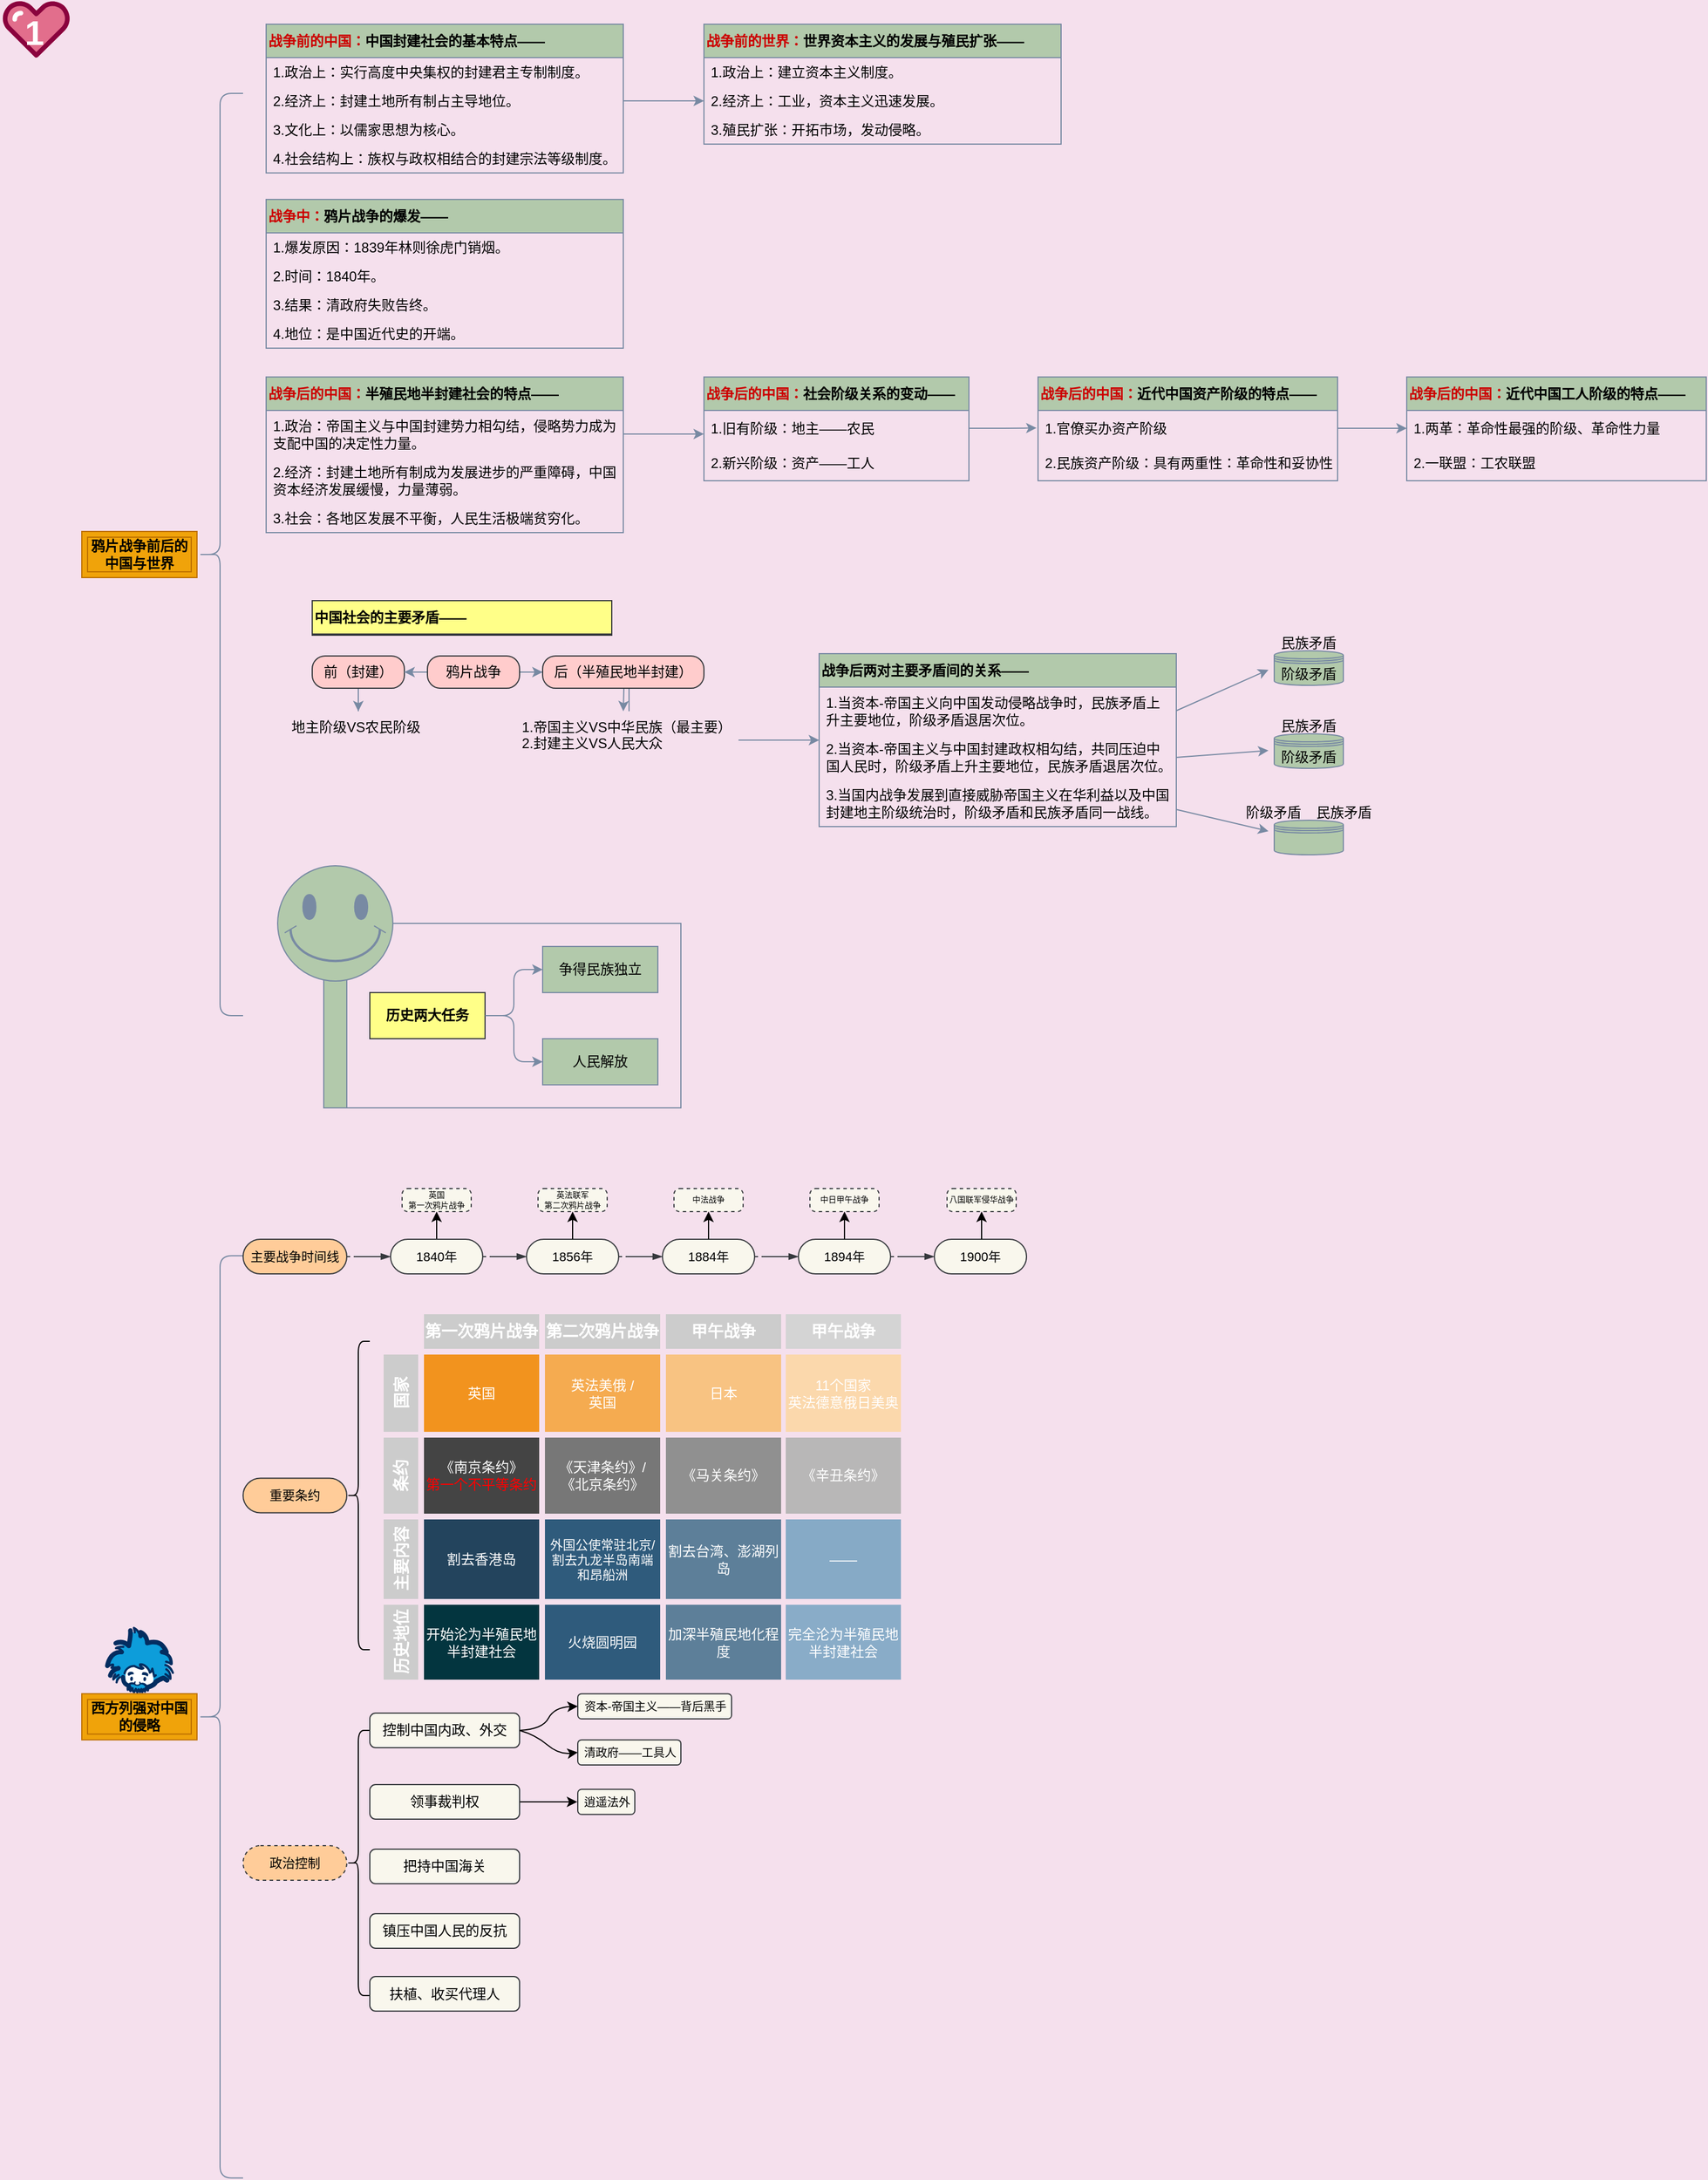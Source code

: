 <mxfile version="26.0.4">
  <diagram name="Page-1" id="a7904f86-f2b4-8e86-fa97-74104820619b">
    <mxGraphModel dx="598" dy="344" grid="1" gridSize="10" guides="1" tooltips="1" connect="1" arrows="1" fold="1" page="1" pageScale="1" pageWidth="1654" pageHeight="2336" background="#F5E0ED" math="0" shadow="0">
      <root>
        <mxCell id="0" />
        <mxCell id="1" parent="0" />
        <mxCell id="9vHARivzKHTbLeYjrihz-2" value="&lt;font style=&quot;color: rgb(204, 0, 0);&quot;&gt;战争前的中国：&lt;/font&gt;中国封建社会的基本特点——" style="swimlane;fontStyle=1;align=left;verticalAlign=middle;childLayout=stackLayout;horizontal=1;startSize=29;horizontalStack=0;resizeParent=1;resizeParentMax=0;resizeLast=0;collapsible=0;marginBottom=0;html=1;whiteSpace=wrap;labelBackgroundColor=none;fillColor=#B2C9AB;strokeColor=#788AA3;fontColor=#000000;" parent="1" vertex="1">
          <mxGeometry x="250" y="40" width="310" height="129" as="geometry" />
        </mxCell>
        <mxCell id="9vHARivzKHTbLeYjrihz-3" value="1.政治上：实行高度中央集权的封建君主专制制度。" style="text;html=1;strokeColor=none;fillColor=none;align=left;verticalAlign=middle;spacingLeft=4;spacingRight=4;overflow=hidden;rotatable=0;points=[[0,0.5],[1,0.5]];portConstraint=eastwest;whiteSpace=wrap;labelBackgroundColor=none;fontColor=#000000;" parent="9vHARivzKHTbLeYjrihz-2" vertex="1">
          <mxGeometry y="29" width="310" height="25" as="geometry" />
        </mxCell>
        <mxCell id="9vHARivzKHTbLeYjrihz-4" value="2.经济上：封建土地所有制占主导地位。" style="text;html=1;strokeColor=none;fillColor=none;align=left;verticalAlign=middle;spacingLeft=4;spacingRight=4;overflow=hidden;rotatable=0;points=[[0,0.5],[1,0.5]];portConstraint=eastwest;whiteSpace=wrap;labelBackgroundColor=none;fontColor=#000000;" parent="9vHARivzKHTbLeYjrihz-2" vertex="1">
          <mxGeometry y="54" width="310" height="25" as="geometry" />
        </mxCell>
        <mxCell id="k37HZc9oZ8nupZ0TVwfT-5" value="3.文化上：以儒家思想为核心。" style="text;html=1;strokeColor=none;fillColor=none;align=left;verticalAlign=middle;spacingLeft=4;spacingRight=4;overflow=hidden;rotatable=0;points=[[0,0.5],[1,0.5]];portConstraint=eastwest;whiteSpace=wrap;labelBackgroundColor=none;fontColor=#000000;" parent="9vHARivzKHTbLeYjrihz-2" vertex="1">
          <mxGeometry y="79" width="310" height="25" as="geometry" />
        </mxCell>
        <mxCell id="k37HZc9oZ8nupZ0TVwfT-6" value="4.社会结构上：族权与政权相结合的封建宗法等级制度。" style="text;html=1;strokeColor=none;fillColor=none;align=left;verticalAlign=middle;spacingLeft=4;spacingRight=4;overflow=hidden;rotatable=0;points=[[0,0.5],[1,0.5]];portConstraint=eastwest;whiteSpace=wrap;labelBackgroundColor=none;fontColor=#000000;" parent="9vHARivzKHTbLeYjrihz-2" vertex="1">
          <mxGeometry y="104" width="310" height="25" as="geometry" />
        </mxCell>
        <mxCell id="9vHARivzKHTbLeYjrihz-6" value="" style="shape=curlyBracket;whiteSpace=wrap;html=1;rounded=1;labelPosition=left;verticalLabelPosition=middle;align=right;verticalAlign=middle;size=0.5;labelBackgroundColor=none;fillColor=#B2C9AB;strokeColor=#788AA3;fontColor=#000000;" parent="1" vertex="1">
          <mxGeometry x="190" y="100" width="40" height="800" as="geometry" />
        </mxCell>
        <mxCell id="k37HZc9oZ8nupZ0TVwfT-4" value="鸦片战争前后的中国与世界" style="shape=ext;margin=3;double=1;whiteSpace=wrap;html=1;align=center;strokeColor=#BD7000;fontColor=#000000;fillColor=#f0a30a;fontStyle=1;labelBackgroundColor=none;" parent="1" vertex="1">
          <mxGeometry x="90" y="480" width="100" height="40" as="geometry" />
        </mxCell>
        <mxCell id="k37HZc9oZ8nupZ0TVwfT-8" value="&lt;font style=&quot;color: rgb(204, 0, 0);&quot;&gt;战争前的世界：&lt;/font&gt;&lt;font style=&quot;&quot;&gt;&lt;font&gt;世界资本主义的发展与殖民扩张&lt;/font&gt;——&lt;/font&gt;" style="swimlane;fontStyle=1;align=left;verticalAlign=middle;childLayout=stackLayout;horizontal=1;startSize=29;horizontalStack=0;resizeParent=1;resizeParentMax=0;resizeLast=0;collapsible=0;marginBottom=0;html=1;whiteSpace=wrap;labelBackgroundColor=none;fillColor=#B2C9AB;strokeColor=#788AA3;fontColor=#000000;" parent="1" vertex="1">
          <mxGeometry x="630" y="40" width="310" height="104" as="geometry" />
        </mxCell>
        <mxCell id="k37HZc9oZ8nupZ0TVwfT-9" value="1.政治上：建立资本主义制度。" style="text;html=1;strokeColor=none;fillColor=none;align=left;verticalAlign=middle;spacingLeft=4;spacingRight=4;overflow=hidden;rotatable=0;points=[[0,0.5],[1,0.5]];portConstraint=eastwest;whiteSpace=wrap;labelBackgroundColor=none;fontColor=#000000;" parent="k37HZc9oZ8nupZ0TVwfT-8" vertex="1">
          <mxGeometry y="29" width="310" height="25" as="geometry" />
        </mxCell>
        <mxCell id="k37HZc9oZ8nupZ0TVwfT-10" value="2.经济上：工业，资本主义迅速发展。" style="text;html=1;strokeColor=none;fillColor=none;align=left;verticalAlign=middle;spacingLeft=4;spacingRight=4;overflow=hidden;rotatable=0;points=[[0,0.5],[1,0.5]];portConstraint=eastwest;whiteSpace=wrap;labelBackgroundColor=none;fontColor=#000000;" parent="k37HZc9oZ8nupZ0TVwfT-8" vertex="1">
          <mxGeometry y="54" width="310" height="25" as="geometry" />
        </mxCell>
        <mxCell id="k37HZc9oZ8nupZ0TVwfT-11" value="3.殖民扩张：开拓市场，发动侵略。" style="text;html=1;strokeColor=none;fillColor=none;align=left;verticalAlign=middle;spacingLeft=4;spacingRight=4;overflow=hidden;rotatable=0;points=[[0,0.5],[1,0.5]];portConstraint=eastwest;whiteSpace=wrap;labelBackgroundColor=none;fontColor=#000000;" parent="k37HZc9oZ8nupZ0TVwfT-8" vertex="1">
          <mxGeometry y="79" width="310" height="25" as="geometry" />
        </mxCell>
        <mxCell id="k37HZc9oZ8nupZ0TVwfT-13" value="&lt;font style=&quot;color: rgb(204, 0, 0);&quot;&gt;战争中：&lt;/font&gt;鸦片战争的爆发——" style="swimlane;fontStyle=1;align=left;verticalAlign=middle;childLayout=stackLayout;horizontal=1;startSize=29;horizontalStack=0;resizeParent=1;resizeParentMax=0;resizeLast=0;collapsible=0;marginBottom=0;html=1;whiteSpace=wrap;labelBackgroundColor=none;fillColor=#B2C9AB;strokeColor=#788AA3;fontColor=#000000;" parent="1" vertex="1">
          <mxGeometry x="250" y="192" width="310" height="129" as="geometry" />
        </mxCell>
        <mxCell id="k37HZc9oZ8nupZ0TVwfT-14" value="1.爆发原因：1839年林则徐虎门销烟。" style="text;html=1;strokeColor=none;fillColor=none;align=left;verticalAlign=middle;spacingLeft=4;spacingRight=4;overflow=hidden;rotatable=0;points=[[0,0.5],[1,0.5]];portConstraint=eastwest;whiteSpace=wrap;labelBackgroundColor=none;fontColor=#000000;" parent="k37HZc9oZ8nupZ0TVwfT-13" vertex="1">
          <mxGeometry y="29" width="310" height="25" as="geometry" />
        </mxCell>
        <mxCell id="k37HZc9oZ8nupZ0TVwfT-15" value="2.时间：1840年。" style="text;html=1;strokeColor=none;fillColor=none;align=left;verticalAlign=middle;spacingLeft=4;spacingRight=4;overflow=hidden;rotatable=0;points=[[0,0.5],[1,0.5]];portConstraint=eastwest;whiteSpace=wrap;labelBackgroundColor=none;fontColor=#000000;" parent="k37HZc9oZ8nupZ0TVwfT-13" vertex="1">
          <mxGeometry y="54" width="310" height="25" as="geometry" />
        </mxCell>
        <mxCell id="k37HZc9oZ8nupZ0TVwfT-16" value="3.结果：清政府失败告终。" style="text;html=1;strokeColor=none;fillColor=none;align=left;verticalAlign=middle;spacingLeft=4;spacingRight=4;overflow=hidden;rotatable=0;points=[[0,0.5],[1,0.5]];portConstraint=eastwest;whiteSpace=wrap;labelBackgroundColor=none;fontColor=#000000;" parent="k37HZc9oZ8nupZ0TVwfT-13" vertex="1">
          <mxGeometry y="79" width="310" height="25" as="geometry" />
        </mxCell>
        <mxCell id="k37HZc9oZ8nupZ0TVwfT-17" value="4.地位：是中国近代史的开端。" style="text;html=1;strokeColor=none;fillColor=none;align=left;verticalAlign=middle;spacingLeft=4;spacingRight=4;overflow=hidden;rotatable=0;points=[[0,0.5],[1,0.5]];portConstraint=eastwest;whiteSpace=wrap;labelBackgroundColor=none;fontColor=#000000;" parent="k37HZc9oZ8nupZ0TVwfT-13" vertex="1">
          <mxGeometry y="104" width="310" height="25" as="geometry" />
        </mxCell>
        <mxCell id="k37HZc9oZ8nupZ0TVwfT-18" style="edgeStyle=orthogonalEdgeStyle;rounded=0;orthogonalLoop=1;jettySize=auto;html=1;exitX=1;exitY=0.5;exitDx=0;exitDy=0;entryX=0;entryY=0.5;entryDx=0;entryDy=0;strokeColor=#788AA3;fontColor=#46495D;fillColor=#B2C9AB;" parent="1" source="9vHARivzKHTbLeYjrihz-4" target="k37HZc9oZ8nupZ0TVwfT-10" edge="1">
          <mxGeometry relative="1" as="geometry" />
        </mxCell>
        <mxCell id="k37HZc9oZ8nupZ0TVwfT-19" value="&lt;font style=&quot;color: rgb(204, 0, 0);&quot;&gt;战争后的中国：&lt;/font&gt;半殖民地半封建社会的特点——" style="swimlane;fontStyle=1;align=left;verticalAlign=middle;childLayout=stackLayout;horizontal=1;startSize=29;horizontalStack=0;resizeParent=1;resizeParentMax=0;resizeLast=0;collapsible=0;marginBottom=0;html=1;whiteSpace=wrap;labelBackgroundColor=none;fillColor=#B2C9AB;strokeColor=#788AA3;fontColor=#000000;" parent="1" vertex="1">
          <mxGeometry x="250" y="346" width="310" height="135" as="geometry" />
        </mxCell>
        <mxCell id="k37HZc9oZ8nupZ0TVwfT-20" value="1.政治：帝国主义与中国封建势力相勾结，侵略势力成为支配中国的决定性力量。" style="text;html=1;strokeColor=none;fillColor=none;align=left;verticalAlign=middle;spacingLeft=4;spacingRight=4;overflow=hidden;rotatable=0;points=[[0,0.5],[1,0.5]];portConstraint=eastwest;whiteSpace=wrap;labelBackgroundColor=none;fontColor=#000000;" parent="k37HZc9oZ8nupZ0TVwfT-19" vertex="1">
          <mxGeometry y="29" width="310" height="41" as="geometry" />
        </mxCell>
        <mxCell id="k37HZc9oZ8nupZ0TVwfT-21" value="2.经济：封建土地所有制成为发展进步的严重障碍，中国资本经济发展缓慢，力量薄弱。" style="text;html=1;strokeColor=none;fillColor=none;align=left;verticalAlign=middle;spacingLeft=4;spacingRight=4;overflow=hidden;rotatable=0;points=[[0,0.5],[1,0.5]];portConstraint=eastwest;whiteSpace=wrap;labelBackgroundColor=none;fontColor=#000000;" parent="k37HZc9oZ8nupZ0TVwfT-19" vertex="1">
          <mxGeometry y="70" width="310" height="40" as="geometry" />
        </mxCell>
        <mxCell id="k37HZc9oZ8nupZ0TVwfT-22" value="3.社会：各地区发展不平衡，人民生活极端贫穷化。" style="text;html=1;strokeColor=none;fillColor=none;align=left;verticalAlign=middle;spacingLeft=4;spacingRight=4;overflow=hidden;rotatable=0;points=[[0,0.5],[1,0.5]];portConstraint=eastwest;whiteSpace=wrap;labelBackgroundColor=none;fontColor=#000000;" parent="k37HZc9oZ8nupZ0TVwfT-19" vertex="1">
          <mxGeometry y="110" width="310" height="25" as="geometry" />
        </mxCell>
        <mxCell id="k37HZc9oZ8nupZ0TVwfT-24" value="&lt;font style=&quot;color: rgb(204, 0, 0);&quot;&gt;战争后的中国：&lt;/font&gt;社会阶级关系的变动——" style="swimlane;fontStyle=1;align=left;verticalAlign=middle;childLayout=stackLayout;horizontal=1;startSize=29;horizontalStack=0;resizeParent=1;resizeParentMax=0;resizeLast=0;collapsible=0;marginBottom=0;html=1;whiteSpace=wrap;labelBackgroundColor=none;fillColor=#B2C9AB;strokeColor=#788AA3;fontColor=#000000;" parent="1" vertex="1">
          <mxGeometry x="630" y="346" width="230" height="90" as="geometry" />
        </mxCell>
        <mxCell id="k37HZc9oZ8nupZ0TVwfT-25" value="1.旧有阶级：地主——农民" style="text;html=1;strokeColor=none;fillColor=none;align=left;verticalAlign=middle;spacingLeft=4;spacingRight=4;overflow=hidden;rotatable=0;points=[[0,0.5],[1,0.5]];portConstraint=eastwest;whiteSpace=wrap;labelBackgroundColor=none;fontColor=#000000;" parent="k37HZc9oZ8nupZ0TVwfT-24" vertex="1">
          <mxGeometry y="29" width="230" height="31" as="geometry" />
        </mxCell>
        <mxCell id="k37HZc9oZ8nupZ0TVwfT-26" value="2.新兴阶级：资产——工人" style="text;html=1;strokeColor=none;fillColor=none;align=left;verticalAlign=middle;spacingLeft=4;spacingRight=4;overflow=hidden;rotatable=0;points=[[0,0.5],[1,0.5]];portConstraint=eastwest;whiteSpace=wrap;labelBackgroundColor=none;fontColor=#000000;" parent="k37HZc9oZ8nupZ0TVwfT-24" vertex="1">
          <mxGeometry y="60" width="230" height="30" as="geometry" />
        </mxCell>
        <mxCell id="k37HZc9oZ8nupZ0TVwfT-29" style="edgeStyle=orthogonalEdgeStyle;rounded=0;orthogonalLoop=1;jettySize=auto;html=1;entryX=0;entryY=0.661;entryDx=0;entryDy=0;entryPerimeter=0;strokeColor=#788AA3;fontColor=#46495D;fillColor=#B2C9AB;" parent="1" source="k37HZc9oZ8nupZ0TVwfT-20" target="k37HZc9oZ8nupZ0TVwfT-25" edge="1">
          <mxGeometry relative="1" as="geometry" />
        </mxCell>
        <mxCell id="k37HZc9oZ8nupZ0TVwfT-30" value="&lt;font style=&quot;color: rgb(204, 0, 0);&quot;&gt;战争后的中国：&lt;/font&gt;近代中国资产阶级的特点——" style="swimlane;fontStyle=1;align=left;verticalAlign=middle;childLayout=stackLayout;horizontal=1;startSize=29;horizontalStack=0;resizeParent=1;resizeParentMax=0;resizeLast=0;collapsible=0;marginBottom=0;html=1;whiteSpace=wrap;labelBackgroundColor=none;fillColor=#B2C9AB;strokeColor=#788AA3;fontColor=#000000;" parent="1" vertex="1">
          <mxGeometry x="920" y="346" width="260" height="90" as="geometry" />
        </mxCell>
        <mxCell id="k37HZc9oZ8nupZ0TVwfT-31" value="1.官僚买办资产阶级" style="text;html=1;strokeColor=none;fillColor=none;align=left;verticalAlign=middle;spacingLeft=4;spacingRight=4;overflow=hidden;rotatable=0;points=[[0,0.5],[1,0.5]];portConstraint=eastwest;whiteSpace=wrap;labelBackgroundColor=none;fontColor=#000000;" parent="k37HZc9oZ8nupZ0TVwfT-30" vertex="1">
          <mxGeometry y="29" width="260" height="31" as="geometry" />
        </mxCell>
        <mxCell id="k37HZc9oZ8nupZ0TVwfT-32" value="2.民族资产阶级：具有两重性：革命性和妥协性" style="text;html=1;strokeColor=none;fillColor=none;align=left;verticalAlign=middle;spacingLeft=4;spacingRight=4;overflow=hidden;rotatable=0;points=[[0,0.5],[1,0.5]];portConstraint=eastwest;whiteSpace=wrap;labelBackgroundColor=none;fontColor=#000000;" parent="k37HZc9oZ8nupZ0TVwfT-30" vertex="1">
          <mxGeometry y="60" width="260" height="30" as="geometry" />
        </mxCell>
        <mxCell id="k37HZc9oZ8nupZ0TVwfT-33" value="&lt;font style=&quot;color: rgb(204, 0, 0);&quot;&gt;战争后的中国：&lt;/font&gt;近代中国工人阶级的特点——" style="swimlane;fontStyle=1;align=left;verticalAlign=middle;childLayout=stackLayout;horizontal=1;startSize=29;horizontalStack=0;resizeParent=1;resizeParentMax=0;resizeLast=0;collapsible=0;marginBottom=0;html=1;whiteSpace=wrap;labelBackgroundColor=none;fillColor=#B2C9AB;strokeColor=#788AA3;fontColor=#000000;" parent="1" vertex="1">
          <mxGeometry x="1240" y="346" width="260" height="90" as="geometry" />
        </mxCell>
        <mxCell id="k37HZc9oZ8nupZ0TVwfT-34" value="1.两革：革命性最强的阶级、革命性力量" style="text;html=1;strokeColor=none;fillColor=none;align=left;verticalAlign=middle;spacingLeft=4;spacingRight=4;overflow=hidden;rotatable=0;points=[[0,0.5],[1,0.5]];portConstraint=eastwest;whiteSpace=wrap;labelBackgroundColor=none;fontColor=#000000;" parent="k37HZc9oZ8nupZ0TVwfT-33" vertex="1">
          <mxGeometry y="29" width="260" height="31" as="geometry" />
        </mxCell>
        <mxCell id="k37HZc9oZ8nupZ0TVwfT-35" value="2.一联盟：工农联盟" style="text;html=1;strokeColor=none;fillColor=none;align=left;verticalAlign=middle;spacingLeft=4;spacingRight=4;overflow=hidden;rotatable=0;points=[[0,0.5],[1,0.5]];portConstraint=eastwest;whiteSpace=wrap;labelBackgroundColor=none;fontColor=#000000;" parent="k37HZc9oZ8nupZ0TVwfT-33" vertex="1">
          <mxGeometry y="60" width="260" height="30" as="geometry" />
        </mxCell>
        <mxCell id="k37HZc9oZ8nupZ0TVwfT-36" style="edgeStyle=orthogonalEdgeStyle;rounded=0;orthogonalLoop=1;jettySize=auto;html=1;entryX=0;entryY=0.5;entryDx=0;entryDy=0;strokeColor=#788AA3;fontColor=#46495D;fillColor=#B2C9AB;" parent="1" source="k37HZc9oZ8nupZ0TVwfT-31" target="k37HZc9oZ8nupZ0TVwfT-34" edge="1">
          <mxGeometry relative="1" as="geometry" />
        </mxCell>
        <mxCell id="k37HZc9oZ8nupZ0TVwfT-38" style="edgeStyle=orthogonalEdgeStyle;rounded=0;orthogonalLoop=1;jettySize=auto;html=1;entryX=-0.005;entryY=0.491;entryDx=0;entryDy=0;entryPerimeter=0;strokeColor=#788AA3;fontColor=#46495D;fillColor=#B2C9AB;" parent="1" source="k37HZc9oZ8nupZ0TVwfT-25" target="k37HZc9oZ8nupZ0TVwfT-31" edge="1">
          <mxGeometry relative="1" as="geometry" />
        </mxCell>
        <mxCell id="k37HZc9oZ8nupZ0TVwfT-56" value="中国社会的主要矛盾——" style="swimlane;fontStyle=1;align=left;verticalAlign=middle;childLayout=stackLayout;horizontal=1;startSize=29;horizontalStack=0;resizeParent=1;resizeParentMax=0;resizeLast=0;collapsible=0;marginBottom=0;html=1;whiteSpace=wrap;labelBackgroundColor=none;fillColor=#ffff88;strokeColor=#36393d;" parent="1" vertex="1">
          <mxGeometry x="290" y="540" width="260" height="30" as="geometry" />
        </mxCell>
        <mxCell id="k37HZc9oZ8nupZ0TVwfT-64" style="edgeStyle=orthogonalEdgeStyle;rounded=0;orthogonalLoop=1;jettySize=auto;html=1;strokeColor=#788AA3;fontColor=#46495D;fillColor=#B2C9AB;" parent="1" source="k37HZc9oZ8nupZ0TVwfT-65" edge="1">
          <mxGeometry relative="1" as="geometry">
            <mxPoint x="330" y="636" as="targetPoint" />
          </mxGeometry>
        </mxCell>
        <mxCell id="k37HZc9oZ8nupZ0TVwfT-59" value="前（封建）" style="rounded=1;whiteSpace=wrap;html=1;arcSize=40;fillColor=#ffcccc;strokeColor=#36393d;" parent="1" vertex="1">
          <mxGeometry x="290" y="588" width="80" height="28" as="geometry" />
        </mxCell>
        <mxCell id="k37HZc9oZ8nupZ0TVwfT-71" style="edgeStyle=orthogonalEdgeStyle;rounded=0;orthogonalLoop=1;jettySize=auto;html=1;entryX=1;entryY=0.5;entryDx=0;entryDy=0;strokeColor=#788AA3;fontColor=#46495D;fillColor=#B2C9AB;" parent="1" source="k37HZc9oZ8nupZ0TVwfT-62" target="k37HZc9oZ8nupZ0TVwfT-59" edge="1">
          <mxGeometry relative="1" as="geometry" />
        </mxCell>
        <mxCell id="k37HZc9oZ8nupZ0TVwfT-72" style="edgeStyle=orthogonalEdgeStyle;rounded=0;orthogonalLoop=1;jettySize=auto;html=1;entryX=0;entryY=0.5;entryDx=0;entryDy=0;strokeColor=#788AA3;fontColor=#46495D;fillColor=#B2C9AB;" parent="1" source="k37HZc9oZ8nupZ0TVwfT-62" target="k37HZc9oZ8nupZ0TVwfT-63" edge="1">
          <mxGeometry relative="1" as="geometry" />
        </mxCell>
        <mxCell id="k37HZc9oZ8nupZ0TVwfT-62" value="鸦片战争" style="rounded=1;whiteSpace=wrap;html=1;arcSize=40;fillColor=#ffcccc;strokeColor=#36393d;" parent="1" vertex="1">
          <mxGeometry x="390" y="588" width="80" height="28" as="geometry" />
        </mxCell>
        <mxCell id="k37HZc9oZ8nupZ0TVwfT-68" style="edgeStyle=orthogonalEdgeStyle;rounded=0;orthogonalLoop=1;jettySize=auto;html=1;strokeColor=#788AA3;fontColor=#46495D;fillColor=#B2C9AB;" parent="1" source="k37HZc9oZ8nupZ0TVwfT-67" edge="1">
          <mxGeometry relative="1" as="geometry">
            <mxPoint x="560" y="636" as="targetPoint" />
          </mxGeometry>
        </mxCell>
        <mxCell id="k37HZc9oZ8nupZ0TVwfT-63" value="后（半殖民地半封建）" style="rounded=1;whiteSpace=wrap;html=1;arcSize=40;fillColor=#ffcccc;strokeColor=#36393d;" parent="1" vertex="1">
          <mxGeometry x="490" y="588" width="140" height="28" as="geometry" />
        </mxCell>
        <mxCell id="k37HZc9oZ8nupZ0TVwfT-65" value="地主阶级VS&lt;span style=&quot;background-color: transparent;&quot;&gt;农民阶级&lt;/span&gt;" style="text;strokeColor=none;align=left;fillColor=none;html=1;verticalAlign=top;whiteSpace=wrap;rounded=0;fontColor=#000000;" parent="1" vertex="1">
          <mxGeometry x="270" y="636" width="120" height="50" as="geometry" />
        </mxCell>
        <mxCell id="k37HZc9oZ8nupZ0TVwfT-77" style="edgeStyle=orthogonalEdgeStyle;rounded=0;orthogonalLoop=1;jettySize=auto;html=1;strokeColor=#788AA3;fontColor=#000000;fillColor=#B2C9AB;" parent="1" source="k37HZc9oZ8nupZ0TVwfT-67" edge="1">
          <mxGeometry relative="1" as="geometry">
            <mxPoint x="730" y="661" as="targetPoint" />
          </mxGeometry>
        </mxCell>
        <mxCell id="k37HZc9oZ8nupZ0TVwfT-67" value="1.帝国主义VS中华民族（最主要）&lt;div&gt;2.封建主义VS人民大众&lt;/div&gt;" style="text;strokeColor=none;align=left;fillColor=none;html=1;verticalAlign=top;whiteSpace=wrap;rounded=0;fontColor=#000000;" parent="1" vertex="1">
          <mxGeometry x="470" y="636" width="190" height="50" as="geometry" />
        </mxCell>
        <mxCell id="k37HZc9oZ8nupZ0TVwfT-73" value="战争后两对主要矛盾间的关系——" style="swimlane;fontStyle=1;align=left;verticalAlign=middle;childLayout=stackLayout;horizontal=1;startSize=29;horizontalStack=0;resizeParent=1;resizeParentMax=0;resizeLast=0;collapsible=0;marginBottom=0;html=1;whiteSpace=wrap;labelBackgroundColor=none;fillColor=#B2C9AB;strokeColor=#788AA3;fontColor=#000000;" parent="1" vertex="1">
          <mxGeometry x="730" y="586" width="310" height="150" as="geometry" />
        </mxCell>
        <mxCell id="k37HZc9oZ8nupZ0TVwfT-74" value="1.当资本-帝国主义向中国发动侵略战争时，民族矛盾上升主要地位，阶级矛盾退居次位。" style="text;html=1;strokeColor=none;fillColor=none;align=left;verticalAlign=middle;spacingLeft=4;spacingRight=4;overflow=hidden;rotatable=0;points=[[0,0.5],[1,0.5]];portConstraint=eastwest;whiteSpace=wrap;labelBackgroundColor=none;fontColor=#000000;" parent="k37HZc9oZ8nupZ0TVwfT-73" vertex="1">
          <mxGeometry y="29" width="310" height="41" as="geometry" />
        </mxCell>
        <mxCell id="k37HZc9oZ8nupZ0TVwfT-75" value="2.当资本-帝国主义与中国封建政权相勾结，共同压迫中国人民时，阶级矛盾上升主要地位，民族矛盾退居次位。" style="text;html=1;strokeColor=none;fillColor=none;align=left;verticalAlign=middle;spacingLeft=4;spacingRight=4;overflow=hidden;rotatable=0;points=[[0,0.5],[1,0.5]];portConstraint=eastwest;whiteSpace=wrap;labelBackgroundColor=none;fontColor=#000000;" parent="k37HZc9oZ8nupZ0TVwfT-73" vertex="1">
          <mxGeometry y="70" width="310" height="40" as="geometry" />
        </mxCell>
        <mxCell id="k37HZc9oZ8nupZ0TVwfT-76" value="3.当国内战争发展到直接威胁帝国主义在华利益以及中国封建地主阶级统治时，阶级矛盾和民族矛盾同一战线。" style="text;html=1;strokeColor=none;fillColor=none;align=left;verticalAlign=middle;spacingLeft=4;spacingRight=4;overflow=hidden;rotatable=0;points=[[0,0.5],[1,0.5]];portConstraint=eastwest;whiteSpace=wrap;labelBackgroundColor=none;fontColor=#000000;" parent="k37HZc9oZ8nupZ0TVwfT-73" vertex="1">
          <mxGeometry y="110" width="310" height="40" as="geometry" />
        </mxCell>
        <mxCell id="k37HZc9oZ8nupZ0TVwfT-83" value="阶级矛盾" style="shape=datastore;whiteSpace=wrap;html=1;strokeColor=#788AA3;fontColor=#000000;fillColor=#B2C9AB;" parent="1" vertex="1">
          <mxGeometry x="1125" y="583.5" width="60" height="30" as="geometry" />
        </mxCell>
        <mxCell id="k37HZc9oZ8nupZ0TVwfT-88" value="民族矛盾" style="text;strokeColor=none;align=center;fillColor=none;html=1;verticalAlign=middle;whiteSpace=wrap;rounded=0;fontColor=#000000;" parent="1" vertex="1">
          <mxGeometry x="1125" y="561.5" width="60" height="30" as="geometry" />
        </mxCell>
        <mxCell id="k37HZc9oZ8nupZ0TVwfT-89" value="阶级矛盾" style="shape=datastore;whiteSpace=wrap;html=1;strokeColor=#788AA3;fontColor=#000000;fillColor=#B2C9AB;" parent="1" vertex="1">
          <mxGeometry x="1125" y="655.5" width="60" height="30" as="geometry" />
        </mxCell>
        <mxCell id="k37HZc9oZ8nupZ0TVwfT-90" value="民族矛盾" style="text;strokeColor=none;align=center;fillColor=none;html=1;verticalAlign=middle;whiteSpace=wrap;rounded=0;fontColor=#000000;" parent="1" vertex="1">
          <mxGeometry x="1125" y="633.5" width="60" height="30" as="geometry" />
        </mxCell>
        <mxCell id="k37HZc9oZ8nupZ0TVwfT-91" value="" style="shape=datastore;whiteSpace=wrap;html=1;strokeColor=#788AA3;fontColor=#000000;fillColor=#B2C9AB;" parent="1" vertex="1">
          <mxGeometry x="1125" y="730.5" width="60" height="30" as="geometry" />
        </mxCell>
        <mxCell id="k37HZc9oZ8nupZ0TVwfT-92" value="阶级矛盾&amp;nbsp; &amp;nbsp; 民族矛盾" style="text;strokeColor=none;align=center;fillColor=none;html=1;verticalAlign=middle;whiteSpace=wrap;rounded=0;fontColor=#000000;" parent="1" vertex="1">
          <mxGeometry x="1090" y="708.5" width="130" height="30" as="geometry" />
        </mxCell>
        <mxCell id="k37HZc9oZ8nupZ0TVwfT-94" value="" style="endArrow=classic;html=1;rounded=0;strokeColor=#788AA3;fontColor=#000000;fillColor=#B2C9AB;exitX=1;exitY=0.5;exitDx=0;exitDy=0;" parent="1" source="k37HZc9oZ8nupZ0TVwfT-74" edge="1">
          <mxGeometry width="50" height="50" relative="1" as="geometry">
            <mxPoint x="1042" y="630" as="sourcePoint" />
            <mxPoint x="1120" y="600" as="targetPoint" />
          </mxGeometry>
        </mxCell>
        <mxCell id="k37HZc9oZ8nupZ0TVwfT-95" value="" style="endArrow=classic;html=1;rounded=0;strokeColor=#788AA3;fontColor=#000000;fillColor=#B2C9AB;exitX=1;exitY=0.5;exitDx=0;exitDy=0;" parent="1" source="k37HZc9oZ8nupZ0TVwfT-75" edge="1">
          <mxGeometry width="50" height="50" relative="1" as="geometry">
            <mxPoint x="1040" y="676" as="sourcePoint" />
            <mxPoint x="1120" y="670" as="targetPoint" />
          </mxGeometry>
        </mxCell>
        <mxCell id="k37HZc9oZ8nupZ0TVwfT-96" value="" style="endArrow=classic;html=1;rounded=0;strokeColor=#788AA3;fontColor=#000000;fillColor=#B2C9AB;exitX=1.001;exitY=0.632;exitDx=0;exitDy=0;exitPerimeter=0;" parent="1" source="k37HZc9oZ8nupZ0TVwfT-76" edge="1">
          <mxGeometry width="50" height="50" relative="1" as="geometry">
            <mxPoint x="1040" y="713" as="sourcePoint" />
            <mxPoint x="1120" y="740" as="targetPoint" />
          </mxGeometry>
        </mxCell>
        <mxCell id="k37HZc9oZ8nupZ0TVwfT-101" value="" style="swimlane;startSize=20;horizontal=0;childLayout=treeLayout;horizontalTree=1;sortEdges=1;resizable=0;containerType=tree;fontSize=12;strokeColor=#788AA3;fontColor=#000000;fillColor=#B2C9AB;" parent="1" vertex="1">
          <mxGeometry x="300" y="820" width="310" height="160" as="geometry" />
        </mxCell>
        <mxCell id="k37HZc9oZ8nupZ0TVwfT-102" value="历史两大任务" style="whiteSpace=wrap;html=1;strokeColor=#36393d;fillColor=#ffff88;fontStyle=1" parent="k37HZc9oZ8nupZ0TVwfT-101" vertex="1">
          <mxGeometry x="40" y="60" width="100" height="40" as="geometry" />
        </mxCell>
        <mxCell id="k37HZc9oZ8nupZ0TVwfT-103" value="争得民族独立" style="whiteSpace=wrap;html=1;strokeColor=#788AA3;fontColor=#000000;fillColor=#B2C9AB;" parent="k37HZc9oZ8nupZ0TVwfT-101" vertex="1">
          <mxGeometry x="190" y="20" width="100" height="40" as="geometry" />
        </mxCell>
        <mxCell id="k37HZc9oZ8nupZ0TVwfT-104" value="" style="edgeStyle=elbowEdgeStyle;elbow=horizontal;html=1;rounded=1;curved=0;sourcePerimeterSpacing=0;targetPerimeterSpacing=0;startSize=6;endSize=6;strokeColor=#788AA3;fontColor=#000000;fillColor=#B2C9AB;" parent="k37HZc9oZ8nupZ0TVwfT-101" source="k37HZc9oZ8nupZ0TVwfT-102" target="k37HZc9oZ8nupZ0TVwfT-103" edge="1">
          <mxGeometry relative="1" as="geometry" />
        </mxCell>
        <mxCell id="k37HZc9oZ8nupZ0TVwfT-105" value="人民解放" style="whiteSpace=wrap;html=1;strokeColor=#788AA3;fontColor=#000000;fillColor=#B2C9AB;" parent="k37HZc9oZ8nupZ0TVwfT-101" vertex="1">
          <mxGeometry x="190" y="100" width="100" height="40" as="geometry" />
        </mxCell>
        <mxCell id="k37HZc9oZ8nupZ0TVwfT-106" value="" style="edgeStyle=elbowEdgeStyle;elbow=horizontal;html=1;rounded=1;curved=0;sourcePerimeterSpacing=0;targetPerimeterSpacing=0;startSize=6;endSize=6;strokeColor=#788AA3;fontColor=#000000;fillColor=#B2C9AB;" parent="k37HZc9oZ8nupZ0TVwfT-101" source="k37HZc9oZ8nupZ0TVwfT-102" target="k37HZc9oZ8nupZ0TVwfT-105" edge="1">
          <mxGeometry relative="1" as="geometry" />
        </mxCell>
        <mxCell id="k37HZc9oZ8nupZ0TVwfT-44" value="" style="verticalLabelPosition=top;verticalAlign=bottom;html=1;shape=mxgraph.basic.smiley;strokeColor=#788AA3;fontColor=#000000;fillColor=#B2C9AB;labelPosition=center;align=center;" parent="1" vertex="1">
          <mxGeometry x="260" y="770" width="100" height="100" as="geometry" />
        </mxCell>
        <mxCell id="k37HZc9oZ8nupZ0TVwfT-118" value="" style="group" parent="1" vertex="1" connectable="0">
          <mxGeometry x="20" y="20.0" width="61" height="49.2" as="geometry" />
        </mxCell>
        <mxCell id="k37HZc9oZ8nupZ0TVwfT-120" value="" style="group" parent="k37HZc9oZ8nupZ0TVwfT-118" vertex="1" connectable="0">
          <mxGeometry x="-1" width="62" height="49.2" as="geometry" />
        </mxCell>
        <mxCell id="k37HZc9oZ8nupZ0TVwfT-116" value="" style="verticalLabelPosition=bottom;aspect=fixed;html=1;shape=mxgraph.salesforce.service;strokeColor=#788AA3;fontColor=#46495D;fillColor=#B2C9AB;" parent="k37HZc9oZ8nupZ0TVwfT-120" vertex="1">
          <mxGeometry x="2" width="60" height="49.2" as="geometry" />
        </mxCell>
        <mxCell id="k37HZc9oZ8nupZ0TVwfT-117" value="&lt;font style=&quot;color: rgb(255, 255, 255);&quot;&gt;1&lt;/font&gt;" style="text;strokeColor=none;align=center;fillColor=none;html=1;verticalAlign=middle;whiteSpace=wrap;rounded=0;fontColor=#000000;fontStyle=1;fontSize=30;" parent="k37HZc9oZ8nupZ0TVwfT-120" vertex="1">
          <mxGeometry y="11.6" width="60" height="30" as="geometry" />
        </mxCell>
        <mxCell id="k37HZc9oZ8nupZ0TVwfT-121" value="" style="verticalLabelPosition=bottom;aspect=fixed;html=1;shape=mxgraph.salesforce.automation;strokeColor=#788AA3;fontColor=#46495D;fillColor=#B2C9AB;direction=east;" parent="1" vertex="1">
          <mxGeometry x="110" y="1430" width="60" height="58.2" as="geometry" />
        </mxCell>
        <mxCell id="k37HZc9oZ8nupZ0TVwfT-123" value="" style="shape=curlyBracket;whiteSpace=wrap;html=1;rounded=1;labelPosition=left;verticalLabelPosition=middle;align=right;verticalAlign=middle;size=0.5;labelBackgroundColor=none;fillColor=#B2C9AB;strokeColor=#788AA3;fontColor=#000000;" parent="1" vertex="1">
          <mxGeometry x="190" y="1108.2" width="40" height="800" as="geometry" />
        </mxCell>
        <mxCell id="k37HZc9oZ8nupZ0TVwfT-124" value="西方列强对中国的侵略" style="shape=ext;margin=3;double=1;whiteSpace=wrap;html=1;align=center;strokeColor=#BD7000;fontColor=#000000;fillColor=#f0a30a;fontStyle=1;labelBackgroundColor=none;" parent="1" vertex="1">
          <mxGeometry x="90" y="1488.2" width="100" height="40" as="geometry" />
        </mxCell>
        <mxCell id="YuCSPOrPMn6birOeqR5J-24" style="edgeStyle=orthogonalEdgeStyle;rounded=0;orthogonalLoop=1;jettySize=auto;html=1;" edge="1" parent="1" source="YuCSPOrPMn6birOeqR5J-14">
          <mxGeometry relative="1" as="geometry">
            <mxPoint x="398" y="1070" as="targetPoint" />
          </mxGeometry>
        </mxCell>
        <mxCell id="YuCSPOrPMn6birOeqR5J-14" value="1840年" style="html=1;rounded=1;absoluteArcSize=1;arcSize=80;whiteSpace=wrap;fontSize=11;fillColor=#f9f7ed;strokeColor=#36393d;" vertex="1" parent="1">
          <mxGeometry x="358" y="1094" width="80" height="30" as="geometry" />
        </mxCell>
        <mxCell id="YuCSPOrPMn6birOeqR5J-15" value="" style="edgeStyle=entityRelationEdgeStyle;html=1;endArrow=blockThin;endFill=1;startArrow=none;rounded=0;startFill=0;dashed=1;fillColor=#f9f7ed;strokeColor=#36393d;" edge="1" source="YuCSPOrPMn6birOeqR5J-14" parent="1">
          <mxGeometry width="180" relative="1" as="geometry">
            <mxPoint x="476" y="1109" as="targetPoint" />
          </mxGeometry>
        </mxCell>
        <mxCell id="YuCSPOrPMn6birOeqR5J-16" value="1856年" style="html=1;rounded=1;absoluteArcSize=1;arcSize=80;whiteSpace=wrap;fontSize=11;fillColor=#f9f7ed;strokeColor=#36393d;" vertex="1" parent="1">
          <mxGeometry x="476" y="1094" width="80" height="30" as="geometry" />
        </mxCell>
        <mxCell id="YuCSPOrPMn6birOeqR5J-17" value="" style="edgeStyle=entityRelationEdgeStyle;html=1;endArrow=blockThin;endFill=1;startArrow=none;rounded=0;startFill=0;dashed=1;fillColor=#f9f7ed;strokeColor=#36393d;" edge="1" parent="1">
          <mxGeometry width="180" relative="1" as="geometry">
            <mxPoint x="594" y="1109" as="targetPoint" />
            <mxPoint x="556" y="1109" as="sourcePoint" />
          </mxGeometry>
        </mxCell>
        <mxCell id="YuCSPOrPMn6birOeqR5J-18" value="1884年" style="html=1;rounded=1;absoluteArcSize=1;arcSize=80;whiteSpace=wrap;fontSize=11;fillColor=#f9f7ed;strokeColor=#36393d;" vertex="1" parent="1">
          <mxGeometry x="594" y="1094" width="80" height="30" as="geometry" />
        </mxCell>
        <mxCell id="YuCSPOrPMn6birOeqR5J-19" value="" style="edgeStyle=entityRelationEdgeStyle;html=1;endArrow=blockThin;endFill=1;startArrow=none;rounded=0;startFill=0;dashed=1;fillColor=#f9f7ed;strokeColor=#36393d;" edge="1" parent="1">
          <mxGeometry width="180" relative="1" as="geometry">
            <mxPoint x="712" y="1109" as="targetPoint" />
            <mxPoint x="674" y="1109" as="sourcePoint" />
          </mxGeometry>
        </mxCell>
        <mxCell id="YuCSPOrPMn6birOeqR5J-20" value="1894年" style="html=1;rounded=1;absoluteArcSize=1;arcSize=80;whiteSpace=wrap;fontSize=11;fillColor=#f9f7ed;strokeColor=#36393d;" vertex="1" parent="1">
          <mxGeometry x="712" y="1094" width="80" height="30" as="geometry" />
        </mxCell>
        <mxCell id="YuCSPOrPMn6birOeqR5J-21" value="" style="edgeStyle=entityRelationEdgeStyle;html=1;endArrow=blockThin;endFill=1;startArrow=none;rounded=0;startFill=0;dashed=1;fillColor=#f9f7ed;strokeColor=#36393d;" edge="1" parent="1">
          <mxGeometry width="180" relative="1" as="geometry">
            <mxPoint x="830" y="1109" as="targetPoint" />
            <mxPoint x="792" y="1109" as="sourcePoint" />
          </mxGeometry>
        </mxCell>
        <mxCell id="YuCSPOrPMn6birOeqR5J-22" value="1900年" style="html=1;rounded=1;absoluteArcSize=1;arcSize=80;whiteSpace=wrap;fontSize=11;fillColor=#f9f7ed;strokeColor=#36393d;" vertex="1" parent="1">
          <mxGeometry x="830" y="1094" width="80" height="30" as="geometry" />
        </mxCell>
        <mxCell id="YuCSPOrPMn6birOeqR5J-29" value="英国&lt;br&gt;第一次鸦片战争" style="html=1;align=center;verticalAlign=middle;rounded=1;absoluteArcSize=1;arcSize=10;dashed=1;whiteSpace=wrap;fontFamily=Helvetica;fontStyle=0;fontSize=7;labelBackgroundColor=none;fillColor=#f9f7ed;strokeColor=#36393d;" vertex="1" parent="1">
          <mxGeometry x="368" y="1050" width="60" height="20" as="geometry" />
        </mxCell>
        <mxCell id="YuCSPOrPMn6birOeqR5J-34" style="edgeStyle=orthogonalEdgeStyle;rounded=0;orthogonalLoop=1;jettySize=auto;html=1;" edge="1" parent="1">
          <mxGeometry relative="1" as="geometry">
            <mxPoint x="516" y="1070" as="targetPoint" />
            <mxPoint x="516" y="1094" as="sourcePoint" />
          </mxGeometry>
        </mxCell>
        <mxCell id="YuCSPOrPMn6birOeqR5J-35" value="英法联军&lt;br&gt;第二次鸦片战争" style="html=1;align=center;verticalAlign=middle;rounded=1;absoluteArcSize=1;arcSize=10;dashed=1;whiteSpace=wrap;fontFamily=Helvetica;fontStyle=0;fontSize=7;labelBackgroundColor=none;fillColor=#f9f7ed;strokeColor=#36393d;" vertex="1" parent="1">
          <mxGeometry x="486" y="1050" width="60" height="20" as="geometry" />
        </mxCell>
        <mxCell id="YuCSPOrPMn6birOeqR5J-36" style="edgeStyle=orthogonalEdgeStyle;rounded=0;orthogonalLoop=1;jettySize=auto;html=1;" edge="1" parent="1">
          <mxGeometry relative="1" as="geometry">
            <mxPoint x="634" y="1070" as="targetPoint" />
            <mxPoint x="634" y="1094" as="sourcePoint" />
          </mxGeometry>
        </mxCell>
        <mxCell id="YuCSPOrPMn6birOeqR5J-37" value="中法战争" style="html=1;align=center;verticalAlign=middle;rounded=1;absoluteArcSize=1;arcSize=10;dashed=1;whiteSpace=wrap;fontFamily=Helvetica;fontStyle=0;fontSize=7;labelBackgroundColor=none;fillColor=#f9f7ed;strokeColor=#36393d;" vertex="1" parent="1">
          <mxGeometry x="604" y="1050" width="60" height="20" as="geometry" />
        </mxCell>
        <mxCell id="YuCSPOrPMn6birOeqR5J-38" style="edgeStyle=orthogonalEdgeStyle;rounded=0;orthogonalLoop=1;jettySize=auto;html=1;" edge="1" parent="1">
          <mxGeometry relative="1" as="geometry">
            <mxPoint x="752" y="1070" as="targetPoint" />
            <mxPoint x="752" y="1094" as="sourcePoint" />
          </mxGeometry>
        </mxCell>
        <mxCell id="YuCSPOrPMn6birOeqR5J-39" value="中日甲午战争" style="html=1;align=center;verticalAlign=middle;rounded=1;absoluteArcSize=1;arcSize=10;dashed=1;whiteSpace=wrap;fontFamily=Helvetica;fontStyle=0;fontSize=7;labelBackgroundColor=none;fillColor=#f9f7ed;strokeColor=#36393d;" vertex="1" parent="1">
          <mxGeometry x="722" y="1050" width="60" height="20" as="geometry" />
        </mxCell>
        <mxCell id="YuCSPOrPMn6birOeqR5J-40" style="edgeStyle=orthogonalEdgeStyle;rounded=0;orthogonalLoop=1;jettySize=auto;html=1;" edge="1" parent="1">
          <mxGeometry relative="1" as="geometry">
            <mxPoint x="871" y="1070" as="targetPoint" />
            <mxPoint x="871" y="1094" as="sourcePoint" />
          </mxGeometry>
        </mxCell>
        <mxCell id="YuCSPOrPMn6birOeqR5J-41" value="八国联军侵华战争" style="html=1;align=center;verticalAlign=middle;rounded=1;absoluteArcSize=1;arcSize=10;dashed=1;whiteSpace=wrap;fontFamily=Helvetica;fontStyle=0;fontSize=7;labelBackgroundColor=none;fillColor=#f9f7ed;strokeColor=#36393d;" vertex="1" parent="1">
          <mxGeometry x="841" y="1050" width="60" height="20" as="geometry" />
        </mxCell>
        <mxCell id="YuCSPOrPMn6birOeqR5J-42" value="主要战争时间线" style="html=1;rounded=1;absoluteArcSize=1;arcSize=80;whiteSpace=wrap;fontSize=11;fillColor=#ffcc99;strokeColor=#36393d;" vertex="1" parent="1">
          <mxGeometry x="230" y="1094" width="90" height="30" as="geometry" />
        </mxCell>
        <mxCell id="YuCSPOrPMn6birOeqR5J-43" value="" style="edgeStyle=entityRelationEdgeStyle;html=1;endArrow=blockThin;endFill=1;startArrow=none;rounded=0;startFill=0;dashed=1;fillColor=#f9f7ed;strokeColor=#36393d;" edge="1" parent="1">
          <mxGeometry width="180" relative="1" as="geometry">
            <mxPoint x="358" y="1109" as="targetPoint" />
            <mxPoint x="320" y="1109" as="sourcePoint" />
          </mxGeometry>
        </mxCell>
        <mxCell id="YuCSPOrPMn6birOeqR5J-46" value="重要条约" style="html=1;rounded=1;absoluteArcSize=1;arcSize=80;whiteSpace=wrap;fontSize=11;fillColor=#ffcc99;strokeColor=#36393d;" vertex="1" parent="1">
          <mxGeometry x="230" y="1301.25" width="90" height="30" as="geometry" />
        </mxCell>
        <mxCell id="YuCSPOrPMn6birOeqR5J-48" value="" style="shape=curlyBracket;whiteSpace=wrap;html=1;rounded=1;labelPosition=left;verticalLabelPosition=middle;align=right;verticalAlign=middle;" vertex="1" parent="1">
          <mxGeometry x="320" y="1182.5" width="20" height="267.5" as="geometry" />
        </mxCell>
        <mxCell id="YuCSPOrPMn6birOeqR5J-75" value="" style="group;" vertex="1" connectable="0" parent="1">
          <mxGeometry x="352" y="1159" width="449" height="317" as="geometry" />
        </mxCell>
        <mxCell id="YuCSPOrPMn6birOeqR5J-51" value="英国" style="html=1;fillColor=#F2931E;strokeColor=none;shadow=0;fontSize=12;fontColor=#FFFFFF;align=center;fontStyle=0;whiteSpace=wrap;rounded=0;" vertex="1" parent="YuCSPOrPMn6birOeqR5J-75">
          <mxGeometry x="35" y="35" width="100" height="67" as="geometry" />
        </mxCell>
        <mxCell id="YuCSPOrPMn6birOeqR5J-52" value="英法美俄 /&lt;br&gt;英国" style="html=1;fillColor=#F5AB50;strokeColor=none;shadow=0;fontSize=12;fontColor=#FFFFFF;align=center;fontStyle=0;whiteSpace=wrap;rounded=0;" vertex="1" parent="YuCSPOrPMn6birOeqR5J-75">
          <mxGeometry x="140" y="35" width="100" height="67" as="geometry" />
        </mxCell>
        <mxCell id="YuCSPOrPMn6birOeqR5J-53" value="日本" style="html=1;fillColor=#F8C382;strokeColor=none;shadow=0;fontSize=12;fontColor=#FFFFFF;align=center;fontStyle=0;whiteSpace=wrap;rounded=0;" vertex="1" parent="YuCSPOrPMn6birOeqR5J-75">
          <mxGeometry x="245" y="35" width="100" height="67" as="geometry" />
        </mxCell>
        <mxCell id="YuCSPOrPMn6birOeqR5J-54" value="《南京条约》&lt;br&gt;&lt;font style=&quot;color: rgb(255, 0, 0);&quot;&gt;第一个不平等条约&lt;/font&gt;" style="html=1;fillColor=#444444;strokeColor=none;shadow=0;fontSize=12;fontColor=#FFFFFF;align=center;fontStyle=0;whiteSpace=wrap;rounded=0;" vertex="1" parent="YuCSPOrPMn6birOeqR5J-75">
          <mxGeometry x="35" y="107" width="100" height="66" as="geometry" />
        </mxCell>
        <mxCell id="YuCSPOrPMn6birOeqR5J-55" value="《天津条约》/《北京条约》" style="html=1;fillColor=#777777;strokeColor=none;shadow=0;fontSize=12;fontColor=#FFFFFF;align=center;fontStyle=0;whiteSpace=wrap;rounded=0;" vertex="1" parent="YuCSPOrPMn6birOeqR5J-75">
          <mxGeometry x="140" y="107" width="100" height="66" as="geometry" />
        </mxCell>
        <mxCell id="YuCSPOrPMn6birOeqR5J-56" value="《马关条约》" style="html=1;fillColor=#909090;strokeColor=none;shadow=0;fontSize=12;fontColor=#FFFFFF;align=center;fontStyle=0;whiteSpace=wrap;rounded=0;" vertex="1" parent="YuCSPOrPMn6birOeqR5J-75">
          <mxGeometry x="245" y="107" width="100" height="66" as="geometry" />
        </mxCell>
        <mxCell id="YuCSPOrPMn6birOeqR5J-57" value="割去香港岛" style="html=1;fillColor=#23445D;strokeColor=none;shadow=0;fontSize=12;fontColor=#FFFFFF;align=center;fontStyle=0;whiteSpace=wrap;rounded=0;" vertex="1" parent="YuCSPOrPMn6birOeqR5J-75">
          <mxGeometry x="35" y="178" width="100" height="69" as="geometry" />
        </mxCell>
        <mxCell id="YuCSPOrPMn6birOeqR5J-58" value="外国公使常驻北京/割去九龙半岛南端和昂船洲" style="html=1;fillColor=#2F5B7C;strokeColor=none;shadow=0;fontSize=11;fontColor=#FFFFFF;align=center;fontStyle=0;whiteSpace=wrap;rounded=0;" vertex="1" parent="YuCSPOrPMn6birOeqR5J-75">
          <mxGeometry x="140" y="178" width="100" height="69" as="geometry" />
        </mxCell>
        <mxCell id="YuCSPOrPMn6birOeqR5J-59" value="割去台湾、澎湖列岛" style="html=1;fillColor=#5D7F99;strokeColor=none;shadow=0;fontSize=12;fontColor=#FFFFFF;align=center;fontStyle=0;whiteSpace=wrap;rounded=0;" vertex="1" parent="YuCSPOrPMn6birOeqR5J-75">
          <mxGeometry x="245" y="178" width="100" height="69" as="geometry" />
        </mxCell>
        <mxCell id="YuCSPOrPMn6birOeqR5J-60" value="国家" style="html=1;fillColor=#CCCCCC;strokeColor=none;shadow=0;fontSize=14;fontColor=#FFFFFF;align=center;fontStyle=1;whiteSpace=wrap;horizontal=0;rounded=0;" vertex="1" parent="YuCSPOrPMn6birOeqR5J-75">
          <mxGeometry y="35" width="30" height="67" as="geometry" />
        </mxCell>
        <mxCell id="YuCSPOrPMn6birOeqR5J-61" value="条约" style="html=1;fillColor=#CCCCCC;strokeColor=none;shadow=0;fontSize=14;fontColor=#FFFFFF;align=center;fontStyle=1;whiteSpace=wrap;horizontal=0;rounded=0;" vertex="1" parent="YuCSPOrPMn6birOeqR5J-75">
          <mxGeometry y="107" width="30" height="66" as="geometry" />
        </mxCell>
        <mxCell id="YuCSPOrPMn6birOeqR5J-62" value="主要内容" style="html=1;fillColor=#CCCCCC;strokeColor=none;shadow=0;fontSize=14;fontColor=#FFFFFF;align=center;fontStyle=1;whiteSpace=wrap;horizontal=0;rounded=0;" vertex="1" parent="YuCSPOrPMn6birOeqR5J-75">
          <mxGeometry y="178" width="30" height="69" as="geometry" />
        </mxCell>
        <mxCell id="YuCSPOrPMn6birOeqR5J-63" value="第一次鸦片战争" style="html=1;fillColor=#CCCCCC;strokeColor=none;shadow=0;fontSize=14;fontColor=#FFFFFF;align=center;fontStyle=1;whiteSpace=wrap;rounded=0;" vertex="1" parent="YuCSPOrPMn6birOeqR5J-75">
          <mxGeometry x="35" width="100" height="30" as="geometry" />
        </mxCell>
        <mxCell id="YuCSPOrPMn6birOeqR5J-64" value="第二次鸦片战争" style="html=1;fillColor=#CCCCCC;strokeColor=none;shadow=0;fontSize=14;fontColor=#FFFFFF;align=center;fontStyle=1;whiteSpace=wrap;rounded=0;" vertex="1" parent="YuCSPOrPMn6birOeqR5J-75">
          <mxGeometry x="140" width="100" height="30" as="geometry" />
        </mxCell>
        <mxCell id="YuCSPOrPMn6birOeqR5J-65" value="甲午战争" style="html=1;fillColor=#CCCCCC;strokeColor=none;shadow=0;fontSize=14;fontColor=#FFFFFF;align=center;fontStyle=1;whiteSpace=wrap;rounded=0;" vertex="1" parent="YuCSPOrPMn6birOeqR5J-75">
          <mxGeometry x="245" width="100" height="30" as="geometry" />
        </mxCell>
        <mxCell id="YuCSPOrPMn6birOeqR5J-66" value="开始沦为半殖民地半封建社会" style="html=1;fillColor=light-dark(#03353f, #62baba);strokeColor=none;shadow=0;fontSize=12;fontColor=#FFFFFF;align=center;fontStyle=0;whiteSpace=wrap;rounded=0;" vertex="1" parent="YuCSPOrPMn6birOeqR5J-75">
          <mxGeometry x="35" y="252" width="100" height="65" as="geometry" />
        </mxCell>
        <mxCell id="YuCSPOrPMn6birOeqR5J-67" value="火烧圆明园" style="html=1;fillColor=#2F5B7C;strokeColor=none;shadow=0;fontSize=12;fontColor=#FFFFFF;align=center;fontStyle=0;whiteSpace=wrap;rounded=0;" vertex="1" parent="YuCSPOrPMn6birOeqR5J-75">
          <mxGeometry x="140" y="252" width="100" height="65" as="geometry" />
        </mxCell>
        <mxCell id="YuCSPOrPMn6birOeqR5J-68" value="加深半殖民地化程度" style="html=1;fillColor=#5D7F99;strokeColor=none;shadow=0;fontSize=12;fontColor=#FFFFFF;align=center;fontStyle=0;whiteSpace=wrap;rounded=0;" vertex="1" parent="YuCSPOrPMn6birOeqR5J-75">
          <mxGeometry x="245" y="252" width="100" height="65" as="geometry" />
        </mxCell>
        <mxCell id="YuCSPOrPMn6birOeqR5J-69" value="历史地位" style="html=1;fillColor=#CCCCCC;strokeColor=none;shadow=0;fontSize=14;fontColor=#FFFFFF;align=center;fontStyle=1;whiteSpace=wrap;horizontal=0;rounded=0;" vertex="1" parent="YuCSPOrPMn6birOeqR5J-75">
          <mxGeometry y="252" width="30" height="65" as="geometry" />
        </mxCell>
        <mxCell id="YuCSPOrPMn6birOeqR5J-70" value="11个国家&lt;br&gt;英法德意俄日美奥" style="html=1;fillColor=light-dark(#fbd8ac, #673a02);strokeColor=none;shadow=0;fontSize=12;fontColor=#FFFFFF;align=center;fontStyle=0;whiteSpace=wrap;rounded=0;" vertex="1" parent="YuCSPOrPMn6birOeqR5J-75">
          <mxGeometry x="349" y="35" width="100" height="67" as="geometry" />
        </mxCell>
        <mxCell id="YuCSPOrPMn6birOeqR5J-71" value="《辛丑条约》" style="html=1;fillColor=light-dark(#b8b7b7, #717171);strokeColor=none;shadow=0;fontSize=12;fontColor=#FFFFFF;align=center;fontStyle=0;whiteSpace=wrap;rounded=0;" vertex="1" parent="YuCSPOrPMn6birOeqR5J-75">
          <mxGeometry x="349" y="107" width="100" height="66" as="geometry" />
        </mxCell>
        <mxCell id="YuCSPOrPMn6birOeqR5J-72" value="——" style="html=1;fillColor=light-dark(#86aac6, #6c899f);strokeColor=none;shadow=0;fontSize=12;fontColor=#FFFFFF;align=center;fontStyle=0;whiteSpace=wrap;rounded=0;" vertex="1" parent="YuCSPOrPMn6birOeqR5J-75">
          <mxGeometry x="349" y="178" width="100" height="69" as="geometry" />
        </mxCell>
        <mxCell id="YuCSPOrPMn6birOeqR5J-73" value="甲午战争" style="html=1;fillColor=light-dark(#D4D4D4,#585858);strokeColor=none;shadow=0;fontSize=14;fontColor=#FFFFFF;align=center;fontStyle=1;whiteSpace=wrap;rounded=0;" vertex="1" parent="YuCSPOrPMn6birOeqR5J-75">
          <mxGeometry x="349" width="100" height="30" as="geometry" />
        </mxCell>
        <mxCell id="YuCSPOrPMn6birOeqR5J-74" value="完全沦为半殖民地半封建社会" style="html=1;fillColor=light-dark(#89acc8, #6c899f);strokeColor=none;shadow=0;fontSize=12;fontColor=#FFFFFF;align=center;fontStyle=0;whiteSpace=wrap;rounded=0;" vertex="1" parent="YuCSPOrPMn6birOeqR5J-75">
          <mxGeometry x="349" y="252" width="100" height="65" as="geometry" />
        </mxCell>
        <mxCell id="YuCSPOrPMn6birOeqR5J-76" value="政治控制" style="html=1;rounded=1;absoluteArcSize=1;arcSize=80;whiteSpace=wrap;fontSize=11;fillColor=#ffcc99;strokeColor=#36393d;dashed=1;" vertex="1" parent="1">
          <mxGeometry x="230" y="1620" width="90" height="30" as="geometry" />
        </mxCell>
        <mxCell id="YuCSPOrPMn6birOeqR5J-77" value="" style="shape=curlyBracket;whiteSpace=wrap;html=1;rounded=1;labelPosition=left;verticalLabelPosition=middle;align=right;verticalAlign=middle;" vertex="1" parent="1">
          <mxGeometry x="320" y="1520" width="20" height="230" as="geometry" />
        </mxCell>
        <mxCell id="YuCSPOrPMn6birOeqR5J-78" value="控制中国内政、外交" style="html=1;align=center;verticalAlign=middle;rounded=1;absoluteArcSize=1;arcSize=10;dashed=0;whiteSpace=wrap;fillColor=#f9f7ed;strokeColor=#36393d;" vertex="1" parent="1">
          <mxGeometry x="340" y="1505" width="130" height="30" as="geometry" />
        </mxCell>
        <mxCell id="YuCSPOrPMn6birOeqR5J-80" value="" style="curved=1;endArrow=classic;html=1;rounded=0;exitX=1;exitY=0.5;exitDx=0;exitDy=0;entryX=0;entryY=0.5;entryDx=0;entryDy=0;" edge="1" parent="1" source="YuCSPOrPMn6birOeqR5J-78" target="YuCSPOrPMn6birOeqR5J-103">
          <mxGeometry width="50" height="50" relative="1" as="geometry">
            <mxPoint x="470" y="1519" as="sourcePoint" />
            <mxPoint x="520" y="1500" as="targetPoint" />
            <Array as="points">
              <mxPoint x="490" y="1519" />
              <mxPoint x="500" y="1500" />
            </Array>
          </mxGeometry>
        </mxCell>
        <mxCell id="YuCSPOrPMn6birOeqR5J-81" value="" style="curved=1;endArrow=classic;html=1;rounded=0;exitX=1;exitY=0.5;exitDx=0;exitDy=0;entryX=0;entryY=0.5;entryDx=0;entryDy=0;" edge="1" parent="1" source="YuCSPOrPMn6birOeqR5J-78" target="YuCSPOrPMn6birOeqR5J-104">
          <mxGeometry width="50" height="50" relative="1" as="geometry">
            <mxPoint x="470" y="1520" as="sourcePoint" />
            <mxPoint x="519" y="1540" as="targetPoint" />
            <Array as="points">
              <mxPoint x="484" y="1524" />
              <mxPoint x="504" y="1541" />
            </Array>
          </mxGeometry>
        </mxCell>
        <mxCell id="YuCSPOrPMn6birOeqR5J-103" value="资本-帝国主义——背后黑手" style="rounded=1;whiteSpace=wrap;html=1;fontSize=10;fillColor=#f9f7ed;strokeColor=#36393d;" vertex="1" parent="1">
          <mxGeometry x="520.5" y="1488.2" width="133.5" height="21.8" as="geometry" />
        </mxCell>
        <mxCell id="YuCSPOrPMn6birOeqR5J-104" value="清政府——工具人" style="rounded=1;whiteSpace=wrap;html=1;fontSize=10;fillColor=#f9f7ed;strokeColor=#36393d;" vertex="1" parent="1">
          <mxGeometry x="520.5" y="1528.2" width="89.5" height="21.8" as="geometry" />
        </mxCell>
        <mxCell id="YuCSPOrPMn6birOeqR5J-106" style="edgeStyle=orthogonalEdgeStyle;rounded=0;orthogonalLoop=1;jettySize=auto;html=1;" edge="1" parent="1" source="YuCSPOrPMn6birOeqR5J-105">
          <mxGeometry relative="1" as="geometry">
            <mxPoint x="520" y="1582.0" as="targetPoint" />
          </mxGeometry>
        </mxCell>
        <mxCell id="YuCSPOrPMn6birOeqR5J-105" value="领事裁判权" style="html=1;align=center;verticalAlign=middle;rounded=1;absoluteArcSize=1;arcSize=10;dashed=0;whiteSpace=wrap;fillColor=#f9f7ed;strokeColor=#36393d;" vertex="1" parent="1">
          <mxGeometry x="340" y="1567" width="130" height="30" as="geometry" />
        </mxCell>
        <mxCell id="YuCSPOrPMn6birOeqR5J-107" value="逍遥法外" style="rounded=1;whiteSpace=wrap;html=1;fontSize=10;fillColor=#f9f7ed;strokeColor=#36393d;" vertex="1" parent="1">
          <mxGeometry x="520.5" y="1571.1" width="49.5" height="21.8" as="geometry" />
        </mxCell>
        <mxCell id="YuCSPOrPMn6birOeqR5J-108" value="把持中国海关" style="html=1;align=center;verticalAlign=middle;rounded=1;absoluteArcSize=1;arcSize=10;dashed=0;whiteSpace=wrap;fillColor=#f9f7ed;strokeColor=#36393d;" vertex="1" parent="1">
          <mxGeometry x="340" y="1623" width="130" height="30" as="geometry" />
        </mxCell>
        <mxCell id="YuCSPOrPMn6birOeqR5J-109" value="镇压中国人民的反抗" style="html=1;align=center;verticalAlign=middle;rounded=1;absoluteArcSize=1;arcSize=10;dashed=0;whiteSpace=wrap;fillColor=#f9f7ed;strokeColor=#36393d;" vertex="1" parent="1">
          <mxGeometry x="340" y="1679" width="130" height="30" as="geometry" />
        </mxCell>
        <mxCell id="YuCSPOrPMn6birOeqR5J-110" value="扶植、收买代理人" style="html=1;align=center;verticalAlign=middle;rounded=1;absoluteArcSize=1;arcSize=10;dashed=0;whiteSpace=wrap;fillColor=#f9f7ed;strokeColor=#36393d;" vertex="1" parent="1">
          <mxGeometry x="340" y="1733.5" width="130" height="30" as="geometry" />
        </mxCell>
      </root>
    </mxGraphModel>
  </diagram>
</mxfile>

